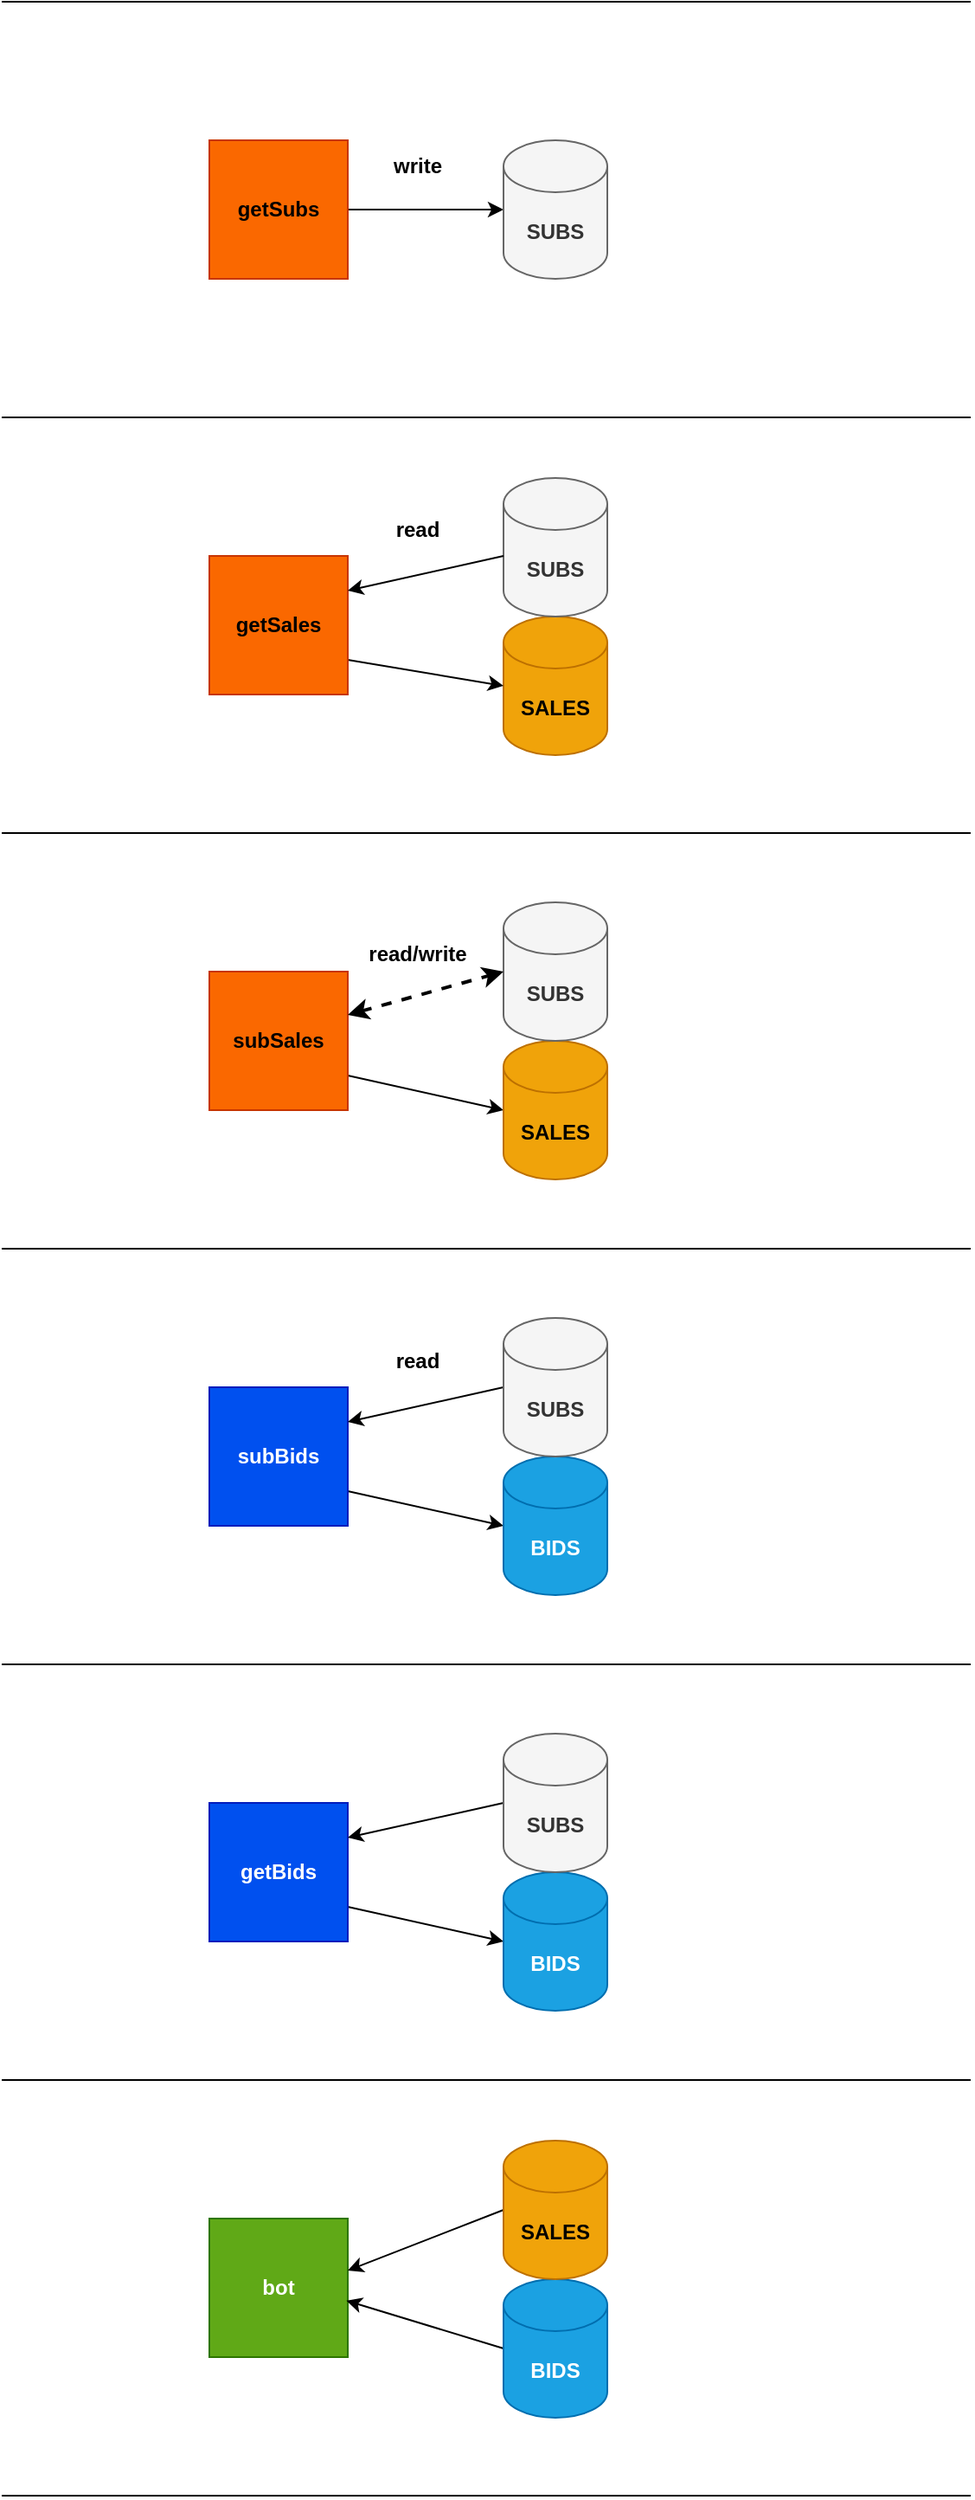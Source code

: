 <mxfile>
    <diagram id="3GjEm0iQT1-EoY1DM1eZ" name="Page-1">
        <mxGraphModel dx="886" dy="925" grid="1" gridSize="10" guides="1" tooltips="1" connect="1" arrows="1" fold="1" page="0" pageScale="1" pageWidth="850" pageHeight="1100" math="0" shadow="0">
            <root>
                <mxCell id="0"/>
                <mxCell id="1" parent="0"/>
                <mxCell id="45" style="edgeStyle=none;html=1;entryX=0;entryY=0.5;entryDx=0;entryDy=0;entryPerimeter=0;fontStyle=1" parent="1" source="2" target="20" edge="1">
                    <mxGeometry relative="1" as="geometry"/>
                </mxCell>
                <mxCell id="2" value="getSubs" style="whiteSpace=wrap;html=1;aspect=fixed;fillColor=#fa6800;fontColor=#000000;strokeColor=#C73500;fontStyle=1" parent="1" vertex="1">
                    <mxGeometry x="160" y="160" width="80" height="80" as="geometry"/>
                </mxCell>
                <mxCell id="3" value="SALES" style="shape=cylinder3;whiteSpace=wrap;html=1;boundedLbl=1;backgroundOutline=1;size=15;fillColor=#f0a30a;fontColor=#000000;strokeColor=#BD7000;fontStyle=1" parent="1" vertex="1">
                    <mxGeometry x="330" y="435" width="60" height="80" as="geometry"/>
                </mxCell>
                <mxCell id="4" value="SUBS" style="shape=cylinder3;whiteSpace=wrap;html=1;boundedLbl=1;backgroundOutline=1;size=15;fillColor=#f5f5f5;fontColor=#333333;strokeColor=#666666;fontStyle=1" parent="1" vertex="1">
                    <mxGeometry x="330" y="355" width="60" height="80" as="geometry"/>
                </mxCell>
                <mxCell id="48" style="edgeStyle=none;html=1;exitX=1;exitY=0.75;exitDx=0;exitDy=0;entryX=0;entryY=0.5;entryDx=0;entryDy=0;entryPerimeter=0;fontStyle=1" parent="1" source="8" target="3" edge="1">
                    <mxGeometry relative="1" as="geometry"/>
                </mxCell>
                <mxCell id="8" value="getSales" style="whiteSpace=wrap;html=1;aspect=fixed;fillColor=#fa6800;fontColor=#000000;strokeColor=#C73500;fontStyle=1" parent="1" vertex="1">
                    <mxGeometry x="160" y="400" width="80" height="80" as="geometry"/>
                </mxCell>
                <mxCell id="50" style="edgeStyle=none;html=1;exitX=1;exitY=0.75;exitDx=0;exitDy=0;entryX=0;entryY=0.5;entryDx=0;entryDy=0;entryPerimeter=0;fontStyle=1" parent="1" source="11" target="23" edge="1">
                    <mxGeometry relative="1" as="geometry"/>
                </mxCell>
                <mxCell id="11" value="subSales" style="whiteSpace=wrap;html=1;aspect=fixed;fillColor=#fa6800;fontColor=#000000;strokeColor=#C73500;fontStyle=1" parent="1" vertex="1">
                    <mxGeometry x="160" y="640" width="80" height="80" as="geometry"/>
                </mxCell>
                <mxCell id="42" style="edgeStyle=none;html=1;exitX=1;exitY=0.75;exitDx=0;exitDy=0;entryX=0;entryY=0.5;entryDx=0;entryDy=0;entryPerimeter=0;fontStyle=1" parent="1" source="15" target="26" edge="1">
                    <mxGeometry relative="1" as="geometry"/>
                </mxCell>
                <mxCell id="15" value="getBids" style="whiteSpace=wrap;html=1;aspect=fixed;fillColor=#0050ef;strokeColor=#001DBC;fontColor=#ffffff;fontStyle=1" parent="1" vertex="1">
                    <mxGeometry x="160" y="1120" width="80" height="80" as="geometry"/>
                </mxCell>
                <mxCell id="44" style="edgeStyle=none;html=1;exitX=1;exitY=0.75;exitDx=0;exitDy=0;entryX=0;entryY=0.5;entryDx=0;entryDy=0;entryPerimeter=0;fontStyle=1" parent="1" source="16" target="18" edge="1">
                    <mxGeometry relative="1" as="geometry"/>
                </mxCell>
                <mxCell id="16" value="subBids" style="whiteSpace=wrap;html=1;aspect=fixed;fillColor=#0050ef;strokeColor=#001DBC;fontColor=#ffffff;fontStyle=1" parent="1" vertex="1">
                    <mxGeometry x="160" y="880" width="80" height="80" as="geometry"/>
                </mxCell>
                <mxCell id="18" value="BIDS" style="shape=cylinder3;whiteSpace=wrap;html=1;boundedLbl=1;backgroundOutline=1;size=15;fillColor=#1ba1e2;fontColor=#ffffff;strokeColor=#006EAF;fontStyle=1" parent="1" vertex="1">
                    <mxGeometry x="330" y="920" width="60" height="80" as="geometry"/>
                </mxCell>
                <mxCell id="20" value="SUBS" style="shape=cylinder3;whiteSpace=wrap;html=1;boundedLbl=1;backgroundOutline=1;size=15;fillColor=#f5f5f5;strokeColor=#666666;fontColor=#333333;fontStyle=1" parent="1" vertex="1">
                    <mxGeometry x="330" y="160" width="60" height="80" as="geometry"/>
                </mxCell>
                <mxCell id="23" value="SALES" style="shape=cylinder3;whiteSpace=wrap;html=1;boundedLbl=1;backgroundOutline=1;size=15;fillColor=#f0a30a;fontColor=#000000;strokeColor=#BD7000;fontStyle=1" parent="1" vertex="1">
                    <mxGeometry x="330" y="680" width="60" height="80" as="geometry"/>
                </mxCell>
                <mxCell id="24" value="SUBS" style="shape=cylinder3;whiteSpace=wrap;html=1;boundedLbl=1;backgroundOutline=1;size=15;fillColor=#f5f5f5;fontColor=#333333;strokeColor=#666666;fontStyle=1" parent="1" vertex="1">
                    <mxGeometry x="330" y="600" width="60" height="80" as="geometry"/>
                </mxCell>
                <mxCell id="43" style="edgeStyle=none;html=1;exitX=0;exitY=0.5;exitDx=0;exitDy=0;exitPerimeter=0;entryX=1;entryY=0.25;entryDx=0;entryDy=0;fontStyle=1" parent="1" source="25" target="16" edge="1">
                    <mxGeometry relative="1" as="geometry"/>
                </mxCell>
                <mxCell id="25" value="SUBS" style="shape=cylinder3;whiteSpace=wrap;html=1;boundedLbl=1;backgroundOutline=1;size=15;fillColor=#f5f5f5;fontColor=#333333;strokeColor=#666666;fontStyle=1" parent="1" vertex="1">
                    <mxGeometry x="330" y="840" width="60" height="80" as="geometry"/>
                </mxCell>
                <mxCell id="26" value="BIDS" style="shape=cylinder3;whiteSpace=wrap;html=1;boundedLbl=1;backgroundOutline=1;size=15;fillColor=#1ba1e2;strokeColor=#006EAF;fontColor=#ffffff;fontStyle=1" parent="1" vertex="1">
                    <mxGeometry x="330" y="1160" width="60" height="80" as="geometry"/>
                </mxCell>
                <mxCell id="41" style="edgeStyle=none;html=1;exitX=0;exitY=0.5;exitDx=0;exitDy=0;exitPerimeter=0;entryX=1;entryY=0.25;entryDx=0;entryDy=0;fontStyle=1" parent="1" source="27" target="15" edge="1">
                    <mxGeometry relative="1" as="geometry"/>
                </mxCell>
                <mxCell id="27" value="SUBS" style="shape=cylinder3;whiteSpace=wrap;html=1;boundedLbl=1;backgroundOutline=1;size=15;fillColor=#f5f5f5;fontColor=#333333;strokeColor=#666666;fontStyle=1" parent="1" vertex="1">
                    <mxGeometry x="330" y="1080" width="60" height="80" as="geometry"/>
                </mxCell>
                <mxCell id="28" value="bot" style="whiteSpace=wrap;html=1;aspect=fixed;fillColor=#60a917;fontColor=#ffffff;strokeColor=#2D7600;fontStyle=1" parent="1" vertex="1">
                    <mxGeometry x="160" y="1360" width="80" height="80" as="geometry"/>
                </mxCell>
                <mxCell id="40" style="edgeStyle=none;html=1;exitX=0;exitY=0.5;exitDx=0;exitDy=0;exitPerimeter=0;entryX=0.99;entryY=0.592;entryDx=0;entryDy=0;entryPerimeter=0;fontStyle=1" parent="1" source="29" target="28" edge="1">
                    <mxGeometry relative="1" as="geometry"/>
                </mxCell>
                <mxCell id="29" value="BIDS" style="shape=cylinder3;whiteSpace=wrap;html=1;boundedLbl=1;backgroundOutline=1;size=15;fillColor=#1ba1e2;fontColor=#ffffff;strokeColor=#006EAF;fontStyle=1" parent="1" vertex="1">
                    <mxGeometry x="330" y="1395" width="60" height="80" as="geometry"/>
                </mxCell>
                <mxCell id="39" style="edgeStyle=none;html=1;exitX=0;exitY=0.5;exitDx=0;exitDy=0;exitPerimeter=0;fontStyle=1" parent="1" source="30" edge="1">
                    <mxGeometry relative="1" as="geometry">
                        <mxPoint x="240" y="1390" as="targetPoint"/>
                    </mxGeometry>
                </mxCell>
                <mxCell id="30" value="SALES" style="shape=cylinder3;whiteSpace=wrap;html=1;boundedLbl=1;backgroundOutline=1;size=15;fillColor=#f0a30a;fontColor=#000000;strokeColor=#BD7000;fontStyle=1" parent="1" vertex="1">
                    <mxGeometry x="330" y="1315" width="60" height="80" as="geometry"/>
                </mxCell>
                <mxCell id="32" value="" style="endArrow=none;html=1;fontStyle=1" parent="1" edge="1">
                    <mxGeometry width="50" height="50" relative="1" as="geometry">
                        <mxPoint x="40" y="320" as="sourcePoint"/>
                        <mxPoint x="600" y="320" as="targetPoint"/>
                    </mxGeometry>
                </mxCell>
                <mxCell id="33" value="" style="endArrow=none;html=1;fontStyle=1" parent="1" edge="1">
                    <mxGeometry width="50" height="50" relative="1" as="geometry">
                        <mxPoint x="40" y="560" as="sourcePoint"/>
                        <mxPoint x="600" y="560" as="targetPoint"/>
                    </mxGeometry>
                </mxCell>
                <mxCell id="34" value="" style="endArrow=none;html=1;fontStyle=1" parent="1" edge="1">
                    <mxGeometry width="50" height="50" relative="1" as="geometry">
                        <mxPoint x="40" y="800" as="sourcePoint"/>
                        <mxPoint x="600" y="800" as="targetPoint"/>
                    </mxGeometry>
                </mxCell>
                <mxCell id="35" value="" style="endArrow=none;html=1;fontStyle=1" parent="1" edge="1">
                    <mxGeometry width="50" height="50" relative="1" as="geometry">
                        <mxPoint x="40" y="1520" as="sourcePoint"/>
                        <mxPoint x="600" y="1520" as="targetPoint"/>
                    </mxGeometry>
                </mxCell>
                <mxCell id="36" value="" style="endArrow=none;html=1;fontStyle=1" parent="1" edge="1">
                    <mxGeometry width="50" height="50" relative="1" as="geometry">
                        <mxPoint x="40" y="1280" as="sourcePoint"/>
                        <mxPoint x="600" y="1280" as="targetPoint"/>
                    </mxGeometry>
                </mxCell>
                <mxCell id="37" value="" style="endArrow=none;html=1;fontStyle=1" parent="1" edge="1">
                    <mxGeometry width="50" height="50" relative="1" as="geometry">
                        <mxPoint x="40" y="1040" as="sourcePoint"/>
                        <mxPoint x="600" y="1040" as="targetPoint"/>
                    </mxGeometry>
                </mxCell>
                <mxCell id="38" value="" style="endArrow=none;html=1;fontStyle=1" parent="1" edge="1">
                    <mxGeometry width="50" height="50" relative="1" as="geometry">
                        <mxPoint x="40" y="80" as="sourcePoint"/>
                        <mxPoint x="600" y="80" as="targetPoint"/>
                    </mxGeometry>
                </mxCell>
                <mxCell id="49" value="" style="endArrow=classic;startArrow=classic;html=1;exitX=1;exitY=0.25;exitDx=0;exitDy=0;entryX=0;entryY=0.5;entryDx=0;entryDy=0;entryPerimeter=0;dashed=1;strokeWidth=2;fontStyle=1" parent="1" edge="1">
                    <mxGeometry width="50" height="50" relative="1" as="geometry">
                        <mxPoint x="240" y="665" as="sourcePoint"/>
                        <mxPoint x="330" y="640" as="targetPoint"/>
                    </mxGeometry>
                </mxCell>
                <mxCell id="52" value="write" style="text;html=1;align=center;verticalAlign=middle;resizable=0;points=[];autosize=1;strokeColor=none;fillColor=none;fontStyle=1" parent="1" vertex="1">
                    <mxGeometry x="255" y="160" width="50" height="30" as="geometry"/>
                </mxCell>
                <mxCell id="54" value="read" style="text;html=1;align=center;verticalAlign=middle;resizable=0;points=[];autosize=1;strokeColor=none;fillColor=none;fontStyle=1" parent="1" vertex="1">
                    <mxGeometry x="255" y="850" width="50" height="30" as="geometry"/>
                </mxCell>
                <mxCell id="56" style="edgeStyle=none;html=1;exitX=0;exitY=0.5;exitDx=0;exitDy=0;exitPerimeter=0;entryX=1;entryY=0.25;entryDx=0;entryDy=0;fontStyle=1" parent="1" edge="1">
                    <mxGeometry relative="1" as="geometry">
                        <mxPoint x="330" y="400" as="sourcePoint"/>
                        <mxPoint x="240" y="420" as="targetPoint"/>
                    </mxGeometry>
                </mxCell>
                <mxCell id="57" value="read" style="text;html=1;align=center;verticalAlign=middle;resizable=0;points=[];autosize=1;strokeColor=none;fillColor=none;fontStyle=1" parent="1" vertex="1">
                    <mxGeometry x="255" y="370" width="50" height="30" as="geometry"/>
                </mxCell>
                <mxCell id="58" value="read/write" style="text;html=1;align=center;verticalAlign=middle;resizable=0;points=[];autosize=1;strokeColor=none;fillColor=none;fontStyle=1" parent="1" vertex="1">
                    <mxGeometry x="240" y="615" width="80" height="30" as="geometry"/>
                </mxCell>
            </root>
        </mxGraphModel>
    </diagram>
</mxfile>